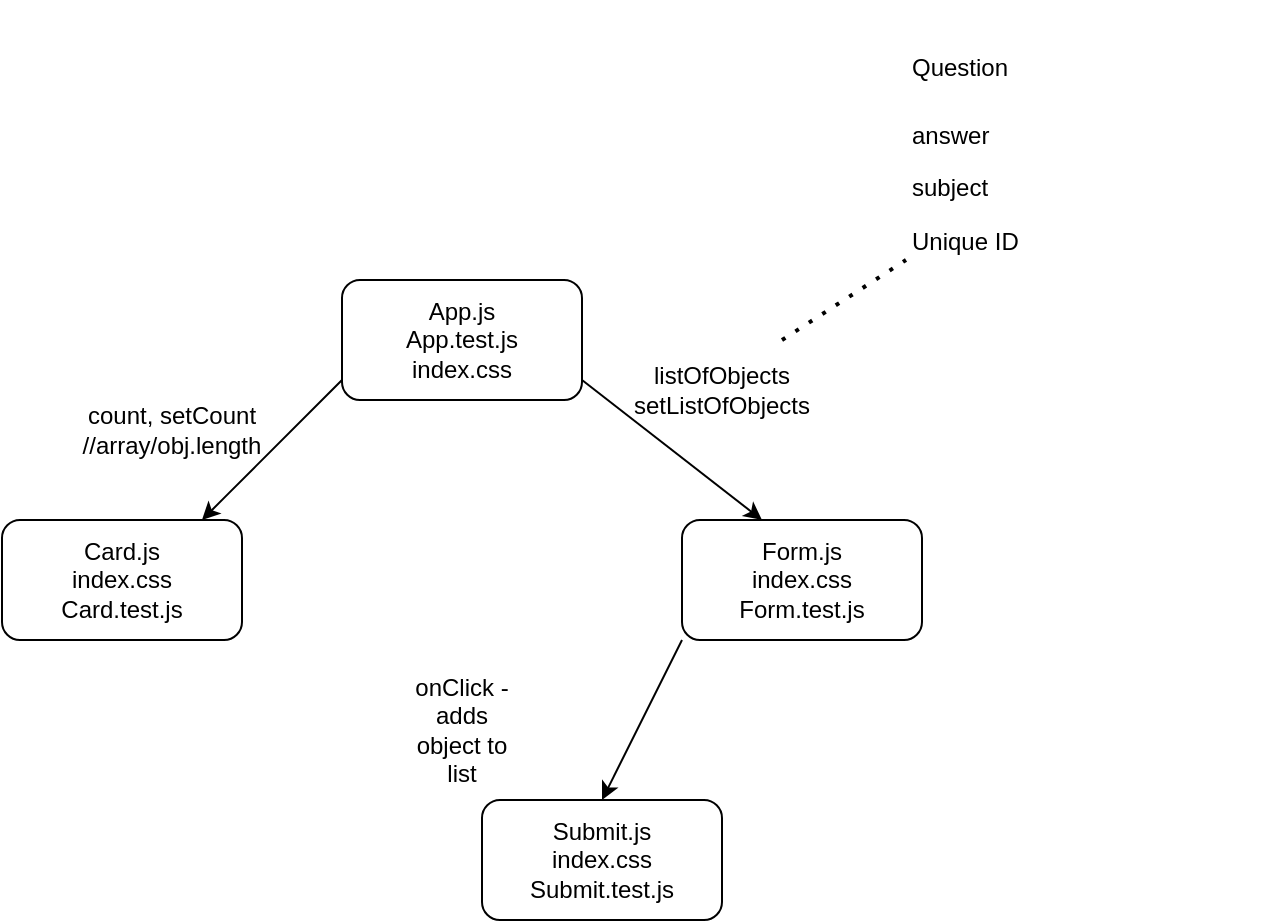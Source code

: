 <mxfile>
    <diagram id="RHTDpmTN4QdGOPyxBB4j" name="Page-1">
        <mxGraphModel dx="824" dy="1782" grid="1" gridSize="10" guides="1" tooltips="1" connect="1" arrows="1" fold="1" page="1" pageScale="1" pageWidth="827" pageHeight="1169" math="0" shadow="0">
            <root>
                <mxCell id="0"/>
                <mxCell id="1" parent="0"/>
                <mxCell id="2" value="App.js&lt;br&gt;App.test.js&lt;br&gt;index.css" style="rounded=1;whiteSpace=wrap;html=1;" vertex="1" parent="1">
                    <mxGeometry x="310" y="-490" width="120" height="60" as="geometry"/>
                </mxCell>
                <mxCell id="3" value="Card.js&lt;br&gt;index.css&lt;br&gt;Card.test.js" style="rounded=1;whiteSpace=wrap;html=1;" vertex="1" parent="1">
                    <mxGeometry x="140" y="-370" width="120" height="60" as="geometry"/>
                </mxCell>
                <mxCell id="4" value="" style="endArrow=classic;html=1;" edge="1" parent="1">
                    <mxGeometry width="50" height="50" relative="1" as="geometry">
                        <mxPoint x="310" y="-440" as="sourcePoint"/>
                        <mxPoint x="240" y="-370" as="targetPoint"/>
                        <Array as="points">
                            <mxPoint x="260" y="-390"/>
                        </Array>
                    </mxGeometry>
                </mxCell>
                <mxCell id="6" value="" style="endArrow=classic;html=1;" edge="1" parent="1">
                    <mxGeometry width="50" height="50" relative="1" as="geometry">
                        <mxPoint x="430" y="-440" as="sourcePoint"/>
                        <mxPoint x="520" y="-370" as="targetPoint"/>
                    </mxGeometry>
                </mxCell>
                <mxCell id="7" value="Form.js&lt;br&gt;index.css&lt;br&gt;Form.test.js" style="rounded=1;whiteSpace=wrap;html=1;" vertex="1" parent="1">
                    <mxGeometry x="480" y="-370" width="120" height="60" as="geometry"/>
                </mxCell>
                <mxCell id="12" value="count, setCount //array/obj.length" style="text;html=1;strokeColor=none;fillColor=none;align=center;verticalAlign=middle;whiteSpace=wrap;rounded=0;" vertex="1" parent="1">
                    <mxGeometry x="150" y="-430" width="150" height="30" as="geometry"/>
                </mxCell>
                <mxCell id="13" value="listOfObjects&lt;br&gt;setListOfObjects" style="text;html=1;strokeColor=none;fillColor=none;align=center;verticalAlign=middle;whiteSpace=wrap;rounded=0;" vertex="1" parent="1">
                    <mxGeometry x="470" y="-450" width="60" height="30" as="geometry"/>
                </mxCell>
                <mxCell id="14" value="" style="endArrow=none;dashed=1;html=1;dashPattern=1 3;strokeWidth=2;" edge="1" parent="1" target="15">
                    <mxGeometry width="50" height="50" relative="1" as="geometry">
                        <mxPoint x="530" y="-460" as="sourcePoint"/>
                        <mxPoint x="565" y="-530" as="targetPoint"/>
                    </mxGeometry>
                </mxCell>
                <mxCell id="15" value="&lt;h1&gt;&lt;span style=&quot;background-color: initial; font-size: 12px; font-weight: normal;&quot;&gt;Question&lt;/span&gt;&lt;br&gt;&lt;/h1&gt;&lt;p&gt;answer&lt;/p&gt;&lt;p&gt;subject&lt;/p&gt;&lt;p&gt;Unique ID&lt;/p&gt;" style="text;html=1;strokeColor=none;fillColor=none;spacing=5;spacingTop=-20;whiteSpace=wrap;overflow=hidden;rounded=0;" vertex="1" parent="1">
                    <mxGeometry x="590" y="-620" width="190" height="120" as="geometry"/>
                </mxCell>
                <mxCell id="16" value="Submit.js&lt;br&gt;index.css&lt;br&gt;Submit.test.js" style="rounded=1;whiteSpace=wrap;html=1;" vertex="1" parent="1">
                    <mxGeometry x="380" y="-230" width="120" height="60" as="geometry"/>
                </mxCell>
                <mxCell id="17" value="" style="endArrow=classic;html=1;exitX=0;exitY=1;exitDx=0;exitDy=0;entryX=0.5;entryY=0;entryDx=0;entryDy=0;" edge="1" parent="1" source="7" target="16">
                    <mxGeometry width="50" height="50" relative="1" as="geometry">
                        <mxPoint x="480" y="-350" as="sourcePoint"/>
                        <mxPoint x="400" y="-240" as="targetPoint"/>
                    </mxGeometry>
                </mxCell>
                <mxCell id="18" value="onClick - adds object to list&lt;br&gt;" style="text;html=1;strokeColor=none;fillColor=none;align=center;verticalAlign=middle;whiteSpace=wrap;rounded=0;" vertex="1" parent="1">
                    <mxGeometry x="340" y="-280" width="60" height="30" as="geometry"/>
                </mxCell>
            </root>
        </mxGraphModel>
    </diagram>
</mxfile>
